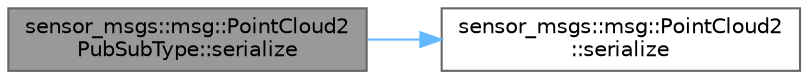 digraph "sensor_msgs::msg::PointCloud2PubSubType::serialize"
{
 // INTERACTIVE_SVG=YES
 // LATEX_PDF_SIZE
  bgcolor="transparent";
  edge [fontname=Helvetica,fontsize=10,labelfontname=Helvetica,labelfontsize=10];
  node [fontname=Helvetica,fontsize=10,shape=box,height=0.2,width=0.4];
  rankdir="LR";
  Node1 [id="Node000001",label="sensor_msgs::msg::PointCloud2\lPubSubType::serialize",height=0.2,width=0.4,color="gray40", fillcolor="grey60", style="filled", fontcolor="black",tooltip=" "];
  Node1 -> Node2 [id="edge1_Node000001_Node000002",color="steelblue1",style="solid",tooltip=" "];
  Node2 [id="Node000002",label="sensor_msgs::msg::PointCloud2\l::serialize",height=0.2,width=0.4,color="grey40", fillcolor="white", style="filled",URL="$d8/da2/classsensor__msgs_1_1msg_1_1PointCloud2.html#a59e90b66493d3410b476819cea2913c2",tooltip="This function serializes an object using CDR serialization."];
}
